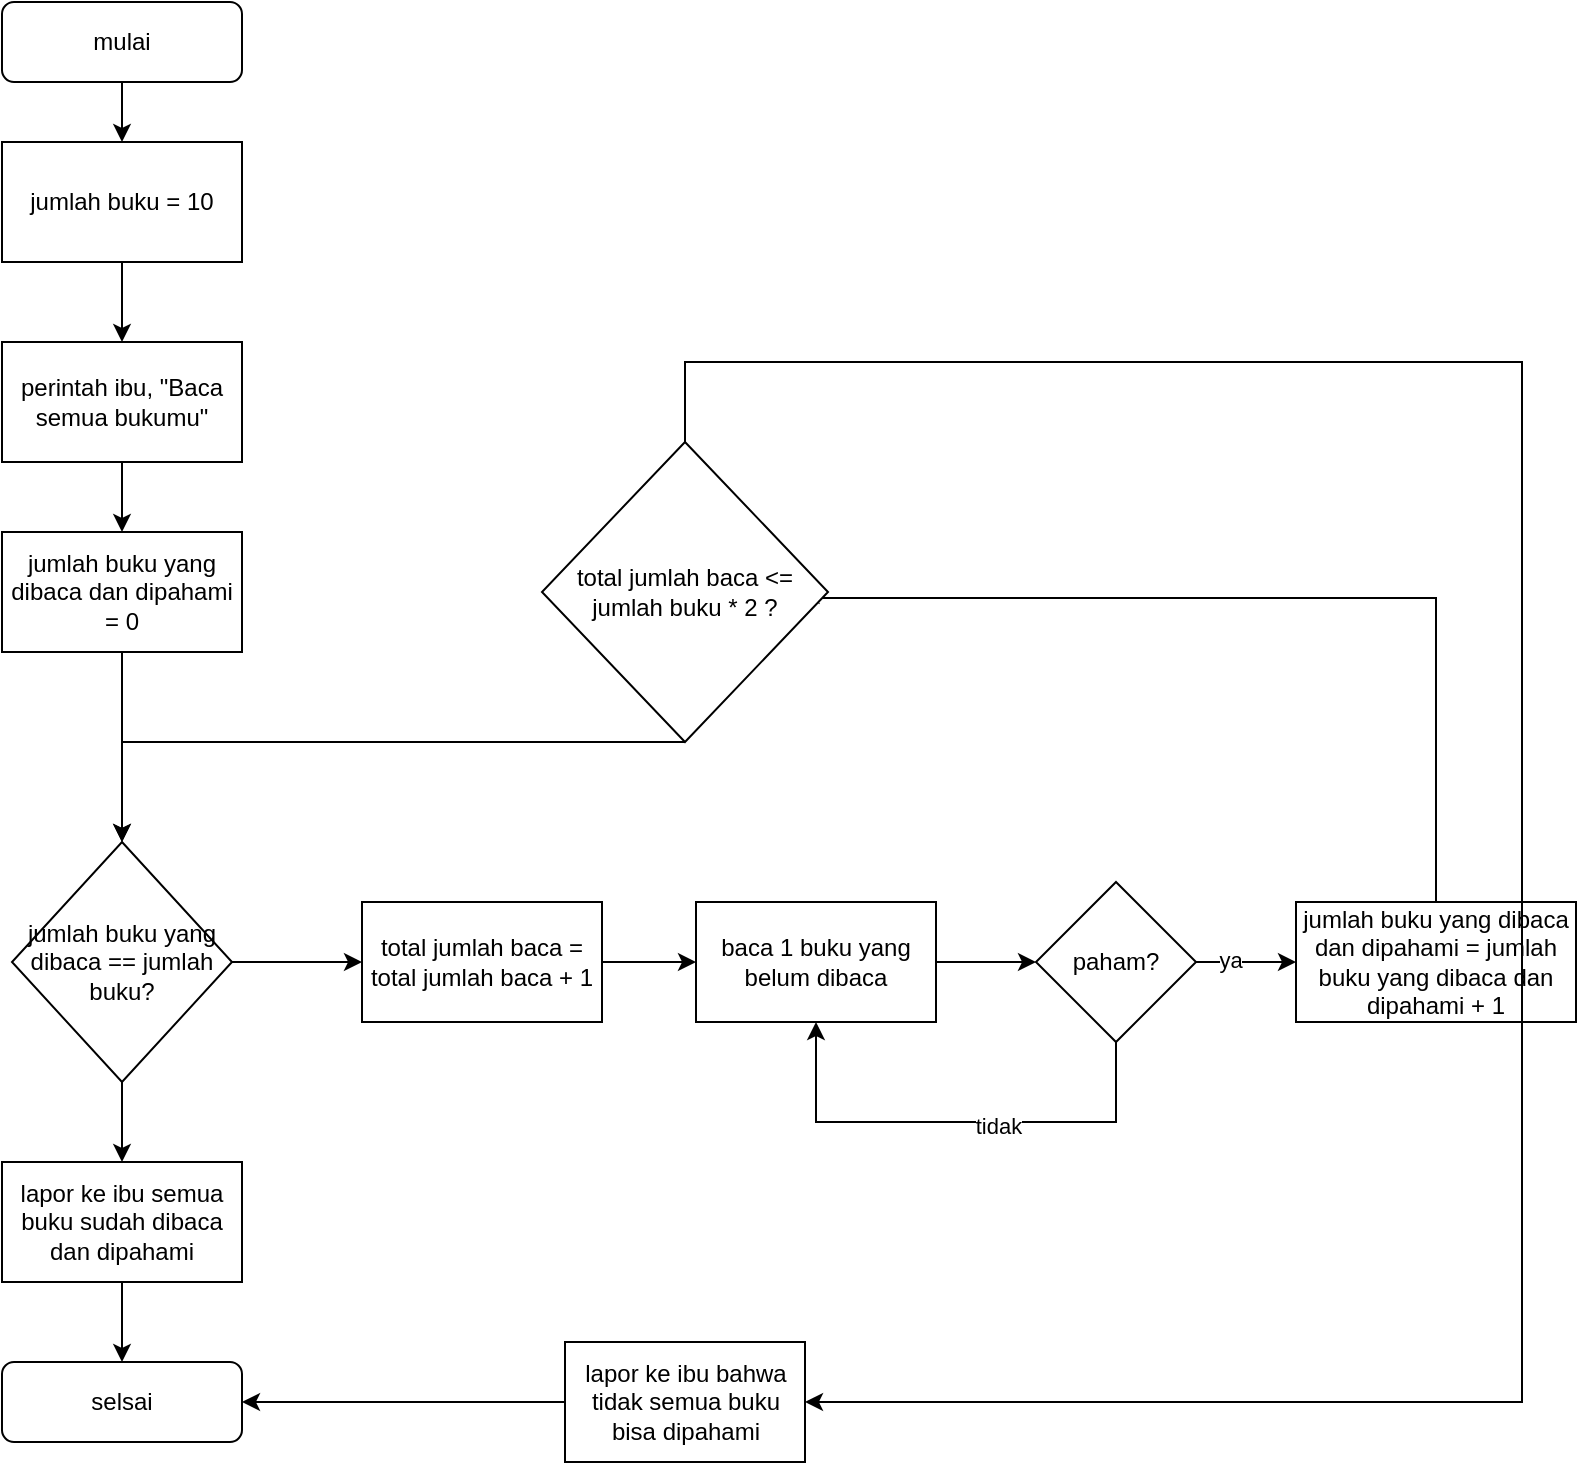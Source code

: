 <mxfile version="21.7.2" type="github">
  <diagram id="C5RBs43oDa-KdzZeNtuy" name="Page-1">
    <mxGraphModel dx="1173" dy="595" grid="1" gridSize="10" guides="1" tooltips="1" connect="1" arrows="1" fold="1" page="1" pageScale="1" pageWidth="827" pageHeight="1169" math="0" shadow="0">
      <root>
        <mxCell id="WIyWlLk6GJQsqaUBKTNV-0" />
        <mxCell id="WIyWlLk6GJQsqaUBKTNV-1" parent="WIyWlLk6GJQsqaUBKTNV-0" />
        <mxCell id="QewNPFO5ow3r5f_CmoWt-3" value="" style="edgeStyle=orthogonalEdgeStyle;rounded=0;orthogonalLoop=1;jettySize=auto;html=1;" edge="1" parent="WIyWlLk6GJQsqaUBKTNV-1" source="WIyWlLk6GJQsqaUBKTNV-3" target="QewNPFO5ow3r5f_CmoWt-0">
          <mxGeometry relative="1" as="geometry" />
        </mxCell>
        <mxCell id="WIyWlLk6GJQsqaUBKTNV-3" value="mulai" style="rounded=1;whiteSpace=wrap;html=1;fontSize=12;glass=0;strokeWidth=1;shadow=0;" parent="WIyWlLk6GJQsqaUBKTNV-1" vertex="1">
          <mxGeometry x="40" y="30" width="120" height="40" as="geometry" />
        </mxCell>
        <mxCell id="WIyWlLk6GJQsqaUBKTNV-11" value="selsai" style="rounded=1;whiteSpace=wrap;html=1;fontSize=12;glass=0;strokeWidth=1;shadow=0;" parent="WIyWlLk6GJQsqaUBKTNV-1" vertex="1">
          <mxGeometry x="40" y="710" width="120" height="40" as="geometry" />
        </mxCell>
        <mxCell id="QewNPFO5ow3r5f_CmoWt-4" value="" style="edgeStyle=orthogonalEdgeStyle;rounded=0;orthogonalLoop=1;jettySize=auto;html=1;" edge="1" parent="WIyWlLk6GJQsqaUBKTNV-1" source="QewNPFO5ow3r5f_CmoWt-0" target="QewNPFO5ow3r5f_CmoWt-1">
          <mxGeometry relative="1" as="geometry" />
        </mxCell>
        <mxCell id="QewNPFO5ow3r5f_CmoWt-0" value="jumlah buku = 10" style="rounded=0;whiteSpace=wrap;html=1;" vertex="1" parent="WIyWlLk6GJQsqaUBKTNV-1">
          <mxGeometry x="40" y="100" width="120" height="60" as="geometry" />
        </mxCell>
        <mxCell id="QewNPFO5ow3r5f_CmoWt-25" value="" style="edgeStyle=orthogonalEdgeStyle;rounded=0;orthogonalLoop=1;jettySize=auto;html=1;entryX=0.5;entryY=0;entryDx=0;entryDy=0;" edge="1" parent="WIyWlLk6GJQsqaUBKTNV-1" source="QewNPFO5ow3r5f_CmoWt-1" target="QewNPFO5ow3r5f_CmoWt-28">
          <mxGeometry relative="1" as="geometry">
            <mxPoint x="100" y="270" as="targetPoint" />
          </mxGeometry>
        </mxCell>
        <mxCell id="QewNPFO5ow3r5f_CmoWt-1" value="perintah ibu, &quot;Baca semua bukumu&quot;" style="whiteSpace=wrap;html=1;rounded=0;" vertex="1" parent="WIyWlLk6GJQsqaUBKTNV-1">
          <mxGeometry x="40" y="200" width="120" height="60" as="geometry" />
        </mxCell>
        <mxCell id="QewNPFO5ow3r5f_CmoWt-9" value="" style="edgeStyle=orthogonalEdgeStyle;rounded=0;orthogonalLoop=1;jettySize=auto;html=1;" edge="1" parent="WIyWlLk6GJQsqaUBKTNV-1" source="QewNPFO5ow3r5f_CmoWt-7" target="QewNPFO5ow3r5f_CmoWt-8">
          <mxGeometry relative="1" as="geometry" />
        </mxCell>
        <mxCell id="QewNPFO5ow3r5f_CmoWt-12" value="" style="edgeStyle=orthogonalEdgeStyle;rounded=0;orthogonalLoop=1;jettySize=auto;html=1;" edge="1" parent="WIyWlLk6GJQsqaUBKTNV-1" source="QewNPFO5ow3r5f_CmoWt-29" target="QewNPFO5ow3r5f_CmoWt-11">
          <mxGeometry relative="1" as="geometry" />
        </mxCell>
        <mxCell id="QewNPFO5ow3r5f_CmoWt-7" value="jumlah buku yang dibaca == jumlah buku?" style="rhombus;whiteSpace=wrap;html=1;" vertex="1" parent="WIyWlLk6GJQsqaUBKTNV-1">
          <mxGeometry x="45" y="450" width="110" height="120" as="geometry" />
        </mxCell>
        <mxCell id="QewNPFO5ow3r5f_CmoWt-38" value="" style="edgeStyle=orthogonalEdgeStyle;rounded=0;orthogonalLoop=1;jettySize=auto;html=1;" edge="1" parent="WIyWlLk6GJQsqaUBKTNV-1" source="QewNPFO5ow3r5f_CmoWt-8" target="WIyWlLk6GJQsqaUBKTNV-11">
          <mxGeometry relative="1" as="geometry" />
        </mxCell>
        <mxCell id="QewNPFO5ow3r5f_CmoWt-8" value="lapor ke ibu semua buku sudah dibaca dan dipahami" style="whiteSpace=wrap;html=1;" vertex="1" parent="WIyWlLk6GJQsqaUBKTNV-1">
          <mxGeometry x="40" y="610" width="120" height="60" as="geometry" />
        </mxCell>
        <mxCell id="QewNPFO5ow3r5f_CmoWt-14" value="" style="edgeStyle=orthogonalEdgeStyle;rounded=0;orthogonalLoop=1;jettySize=auto;html=1;entryX=0;entryY=0.5;entryDx=0;entryDy=0;" edge="1" parent="WIyWlLk6GJQsqaUBKTNV-1" source="QewNPFO5ow3r5f_CmoWt-11" target="QewNPFO5ow3r5f_CmoWt-19">
          <mxGeometry relative="1" as="geometry" />
        </mxCell>
        <mxCell id="QewNPFO5ow3r5f_CmoWt-11" value="baca 1 buku yang belum dibaca" style="whiteSpace=wrap;html=1;" vertex="1" parent="WIyWlLk6GJQsqaUBKTNV-1">
          <mxGeometry x="387" y="480" width="120" height="60" as="geometry" />
        </mxCell>
        <mxCell id="QewNPFO5ow3r5f_CmoWt-32" style="edgeStyle=orthogonalEdgeStyle;rounded=0;orthogonalLoop=1;jettySize=auto;html=1;exitX=0.5;exitY=0;exitDx=0;exitDy=0;entryX=0.94;entryY=0.479;entryDx=0;entryDy=0;entryPerimeter=0;" edge="1" parent="WIyWlLk6GJQsqaUBKTNV-1" source="QewNPFO5ow3r5f_CmoWt-13" target="QewNPFO5ow3r5f_CmoWt-31">
          <mxGeometry relative="1" as="geometry">
            <Array as="points">
              <mxPoint x="757" y="328" />
            </Array>
          </mxGeometry>
        </mxCell>
        <mxCell id="QewNPFO5ow3r5f_CmoWt-13" value="jumlah buku yang dibaca dan dipahami = jumlah buku yang dibaca dan dipahami + 1" style="whiteSpace=wrap;html=1;" vertex="1" parent="WIyWlLk6GJQsqaUBKTNV-1">
          <mxGeometry x="687" y="480" width="140" height="60" as="geometry" />
        </mxCell>
        <mxCell id="QewNPFO5ow3r5f_CmoWt-20" value="" style="edgeStyle=orthogonalEdgeStyle;rounded=0;orthogonalLoop=1;jettySize=auto;html=1;" edge="1" parent="WIyWlLk6GJQsqaUBKTNV-1" source="QewNPFO5ow3r5f_CmoWt-19" target="QewNPFO5ow3r5f_CmoWt-13">
          <mxGeometry relative="1" as="geometry" />
        </mxCell>
        <mxCell id="QewNPFO5ow3r5f_CmoWt-23" value="ya" style="edgeLabel;html=1;align=center;verticalAlign=middle;resizable=0;points=[];" vertex="1" connectable="0" parent="QewNPFO5ow3r5f_CmoWt-20">
          <mxGeometry x="-0.32" y="1" relative="1" as="geometry">
            <mxPoint as="offset" />
          </mxGeometry>
        </mxCell>
        <mxCell id="QewNPFO5ow3r5f_CmoWt-21" style="edgeStyle=orthogonalEdgeStyle;rounded=0;orthogonalLoop=1;jettySize=auto;html=1;entryX=0.5;entryY=1;entryDx=0;entryDy=0;" edge="1" parent="WIyWlLk6GJQsqaUBKTNV-1" source="QewNPFO5ow3r5f_CmoWt-19" target="QewNPFO5ow3r5f_CmoWt-11">
          <mxGeometry relative="1" as="geometry">
            <Array as="points">
              <mxPoint x="597" y="590" />
              <mxPoint x="447" y="590" />
            </Array>
          </mxGeometry>
        </mxCell>
        <mxCell id="QewNPFO5ow3r5f_CmoWt-22" value="tidak" style="edgeLabel;html=1;align=center;verticalAlign=middle;resizable=0;points=[];" vertex="1" connectable="0" parent="QewNPFO5ow3r5f_CmoWt-21">
          <mxGeometry x="-0.17" y="2" relative="1" as="geometry">
            <mxPoint as="offset" />
          </mxGeometry>
        </mxCell>
        <mxCell id="QewNPFO5ow3r5f_CmoWt-19" value="paham?" style="rhombus;whiteSpace=wrap;html=1;" vertex="1" parent="WIyWlLk6GJQsqaUBKTNV-1">
          <mxGeometry x="557" y="470" width="80" height="80" as="geometry" />
        </mxCell>
        <mxCell id="QewNPFO5ow3r5f_CmoWt-42" style="edgeStyle=orthogonalEdgeStyle;rounded=0;orthogonalLoop=1;jettySize=auto;html=1;entryX=0.5;entryY=0;entryDx=0;entryDy=0;" edge="1" parent="WIyWlLk6GJQsqaUBKTNV-1" source="QewNPFO5ow3r5f_CmoWt-28" target="QewNPFO5ow3r5f_CmoWt-7">
          <mxGeometry relative="1" as="geometry" />
        </mxCell>
        <mxCell id="QewNPFO5ow3r5f_CmoWt-28" value="jumlah buku yang dibaca dan dipahami = 0" style="rounded=0;whiteSpace=wrap;html=1;" vertex="1" parent="WIyWlLk6GJQsqaUBKTNV-1">
          <mxGeometry x="40" y="295" width="120" height="60" as="geometry" />
        </mxCell>
        <mxCell id="QewNPFO5ow3r5f_CmoWt-30" value="" style="edgeStyle=orthogonalEdgeStyle;rounded=0;orthogonalLoop=1;jettySize=auto;html=1;" edge="1" parent="WIyWlLk6GJQsqaUBKTNV-1" source="QewNPFO5ow3r5f_CmoWt-7" target="QewNPFO5ow3r5f_CmoWt-29">
          <mxGeometry relative="1" as="geometry">
            <mxPoint x="155" y="510" as="sourcePoint" />
            <mxPoint x="387" y="510" as="targetPoint" />
          </mxGeometry>
        </mxCell>
        <mxCell id="QewNPFO5ow3r5f_CmoWt-29" value="total jumlah baca = total jumlah baca + 1" style="rounded=0;whiteSpace=wrap;html=1;" vertex="1" parent="WIyWlLk6GJQsqaUBKTNV-1">
          <mxGeometry x="220" y="480" width="120" height="60" as="geometry" />
        </mxCell>
        <mxCell id="QewNPFO5ow3r5f_CmoWt-40" style="edgeStyle=orthogonalEdgeStyle;rounded=0;orthogonalLoop=1;jettySize=auto;html=1;entryX=1;entryY=0.5;entryDx=0;entryDy=0;" edge="1" parent="WIyWlLk6GJQsqaUBKTNV-1" source="QewNPFO5ow3r5f_CmoWt-31" target="QewNPFO5ow3r5f_CmoWt-35">
          <mxGeometry relative="1" as="geometry">
            <Array as="points">
              <mxPoint x="382" y="210" />
              <mxPoint x="800" y="210" />
              <mxPoint x="800" y="730" />
            </Array>
          </mxGeometry>
        </mxCell>
        <mxCell id="QewNPFO5ow3r5f_CmoWt-44" style="edgeStyle=orthogonalEdgeStyle;rounded=0;orthogonalLoop=1;jettySize=auto;html=1;" edge="1" parent="WIyWlLk6GJQsqaUBKTNV-1" source="QewNPFO5ow3r5f_CmoWt-31" target="QewNPFO5ow3r5f_CmoWt-7">
          <mxGeometry relative="1" as="geometry">
            <Array as="points">
              <mxPoint x="100" y="400" />
            </Array>
          </mxGeometry>
        </mxCell>
        <mxCell id="QewNPFO5ow3r5f_CmoWt-31" value="total jumlah baca &amp;lt;= jumlah buku * 2 ?" style="rhombus;whiteSpace=wrap;html=1;" vertex="1" parent="WIyWlLk6GJQsqaUBKTNV-1">
          <mxGeometry x="310" y="250" width="143" height="150" as="geometry" />
        </mxCell>
        <mxCell id="QewNPFO5ow3r5f_CmoWt-41" style="edgeStyle=orthogonalEdgeStyle;rounded=0;orthogonalLoop=1;jettySize=auto;html=1;" edge="1" parent="WIyWlLk6GJQsqaUBKTNV-1" source="QewNPFO5ow3r5f_CmoWt-35" target="WIyWlLk6GJQsqaUBKTNV-11">
          <mxGeometry relative="1" as="geometry" />
        </mxCell>
        <mxCell id="QewNPFO5ow3r5f_CmoWt-35" value="lapor ke ibu bahwa tidak semua buku bisa dipahami" style="whiteSpace=wrap;html=1;" vertex="1" parent="WIyWlLk6GJQsqaUBKTNV-1">
          <mxGeometry x="321.5" y="700" width="120" height="60" as="geometry" />
        </mxCell>
      </root>
    </mxGraphModel>
  </diagram>
</mxfile>
